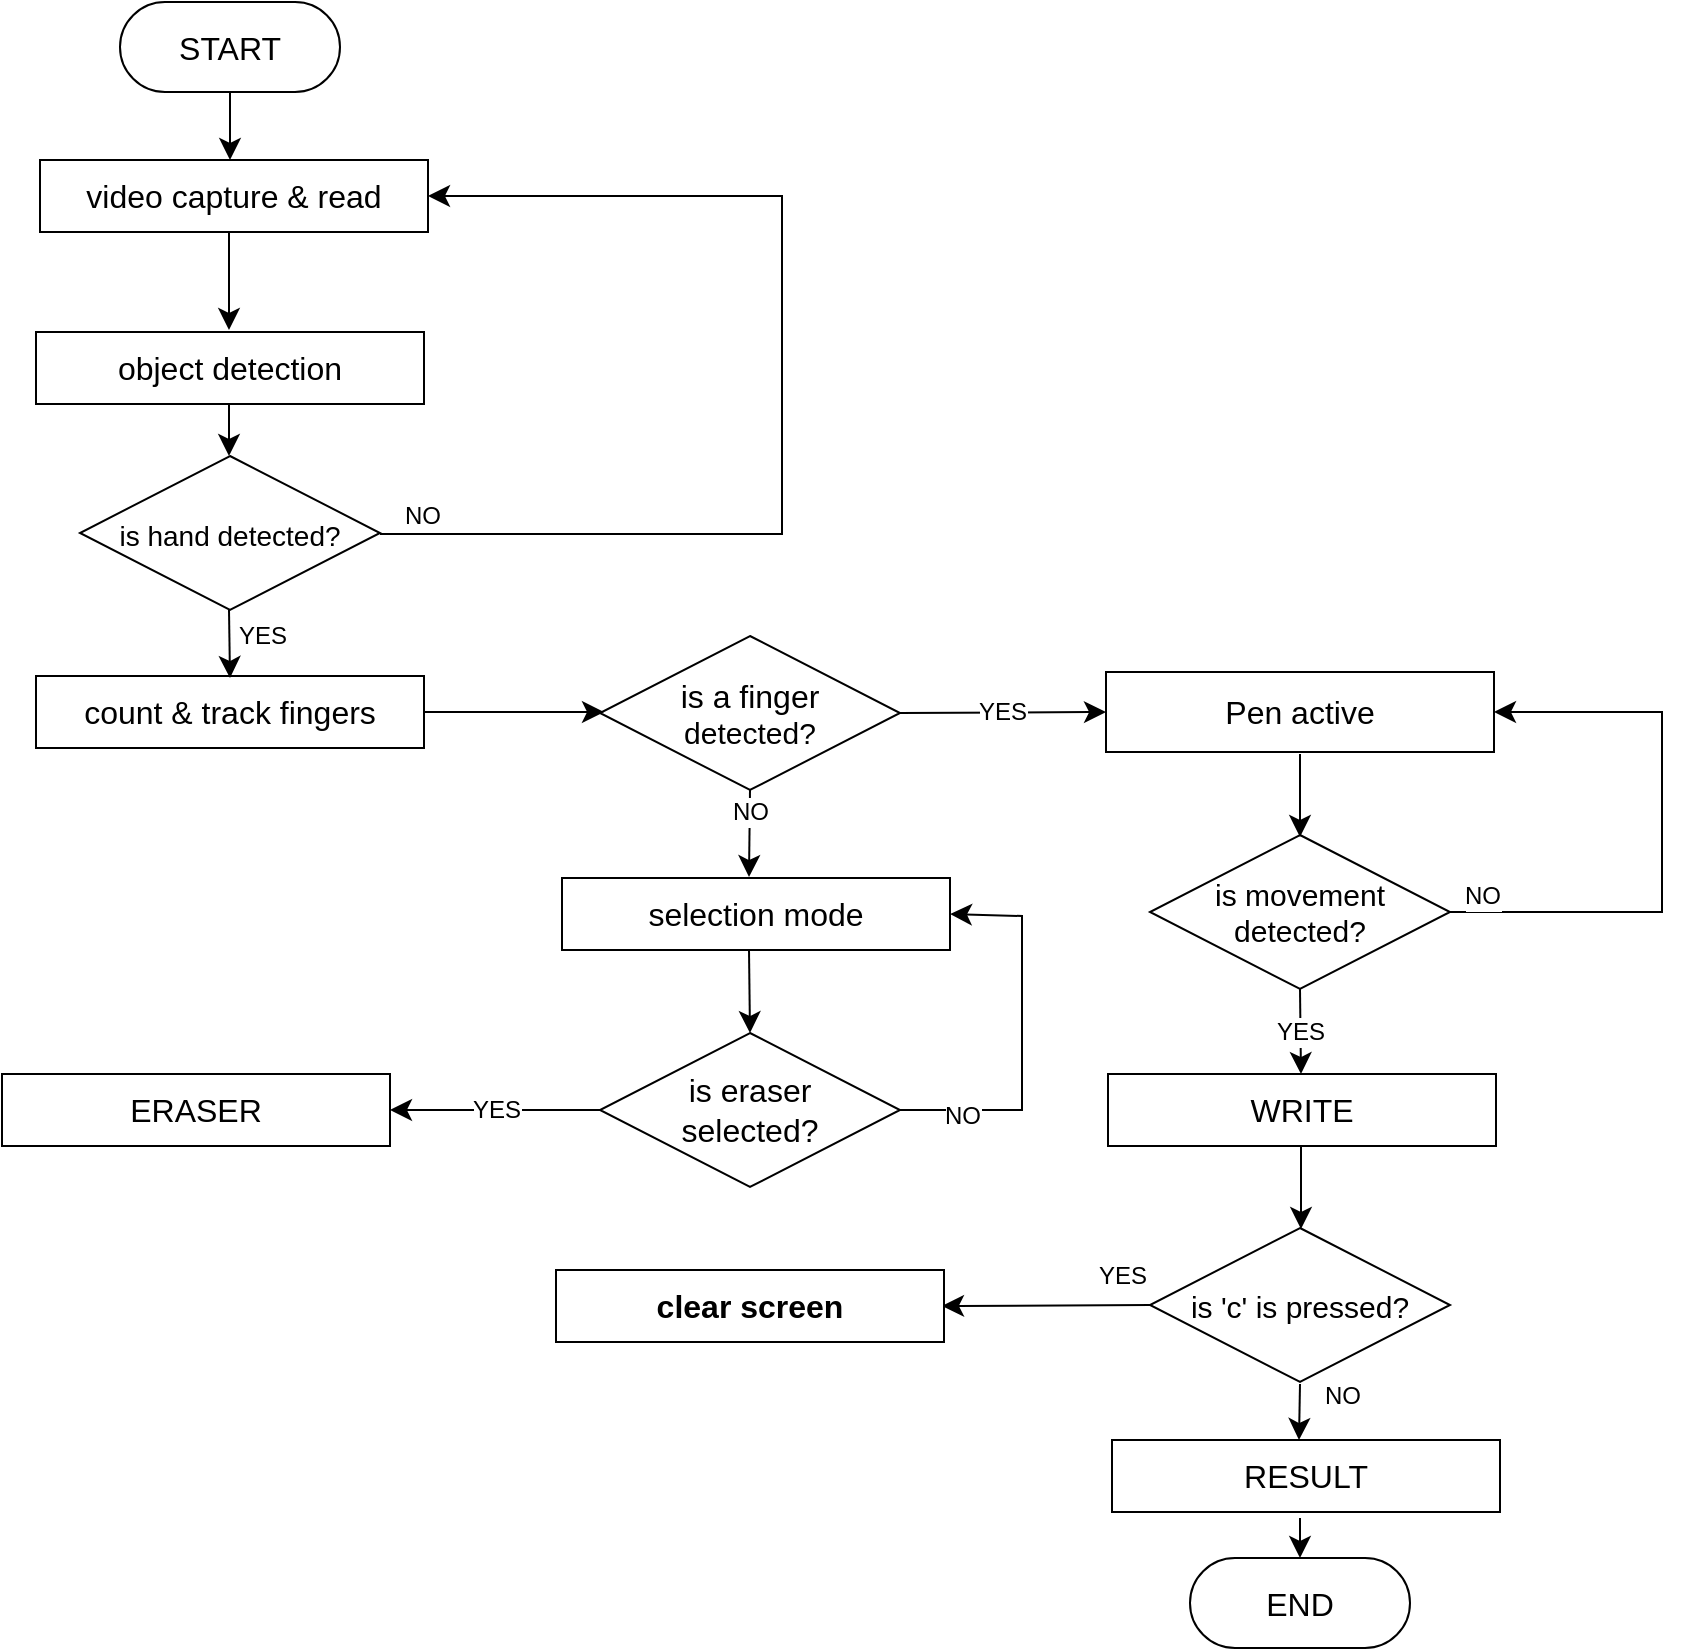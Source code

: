<mxfile version="20.8.23" type="github">
  <diagram name="Page-1" id="wpBAy0d6-JKJUzAO7_tA">
    <mxGraphModel dx="2534" dy="1646" grid="1" gridSize="10" guides="1" tooltips="1" connect="1" arrows="1" fold="1" page="1" pageScale="1" pageWidth="1100" pageHeight="850" math="0" shadow="0">
      <root>
        <mxCell id="0" />
        <mxCell id="1" parent="0" />
        <mxCell id="4oQygGd5F-jImhbLc5P--1" value="&lt;div&gt;START&lt;/div&gt;" style="rounded=1;whiteSpace=wrap;html=1;fontSize=16;arcSize=50;" parent="1" vertex="1">
          <mxGeometry x="-531" y="-207" width="110" height="45" as="geometry" />
        </mxCell>
        <mxCell id="4oQygGd5F-jImhbLc5P--2" value="END" style="rounded=1;whiteSpace=wrap;html=1;fontSize=16;arcSize=50;" parent="1" vertex="1">
          <mxGeometry x="4" y="571" width="110" height="45" as="geometry" />
        </mxCell>
        <mxCell id="4oQygGd5F-jImhbLc5P--3" value="video capture &amp;amp; read" style="rounded=0;whiteSpace=wrap;html=1;fontSize=16;" parent="1" vertex="1">
          <mxGeometry x="-571" y="-128" width="194" height="36" as="geometry" />
        </mxCell>
        <mxCell id="4oQygGd5F-jImhbLc5P--53" value="YES" style="edgeStyle=none;rounded=0;orthogonalLoop=1;jettySize=auto;html=1;fontSize=12;startSize=8;endSize=8;exitX=0;exitY=0.5;exitDx=0;exitDy=0;entryX=1;entryY=0.5;entryDx=0;entryDy=0;" parent="1" source="4oQygGd5F-jImhbLc5P--16" target="4oQygGd5F-jImhbLc5P--24" edge="1">
          <mxGeometry relative="1" as="geometry">
            <mxPoint x="-300" y="370" as="sourcePoint" />
            <Array as="points">
              <mxPoint x="-380" y="347" />
            </Array>
          </mxGeometry>
        </mxCell>
        <mxCell id="4oQygGd5F-jImhbLc5P--16" value="&lt;div&gt;is eraser &lt;br&gt;&lt;/div&gt;&lt;div&gt;selected?&lt;br&gt;&lt;/div&gt;" style="rhombus;whiteSpace=wrap;html=1;fontSize=16;" parent="1" vertex="1">
          <mxGeometry x="-291" y="308.5" width="150" height="77" as="geometry" />
        </mxCell>
        <mxCell id="4oQygGd5F-jImhbLc5P--19" value="WRITE" style="rounded=0;whiteSpace=wrap;html=1;fontSize=16;" parent="1" vertex="1">
          <mxGeometry x="-37" y="329" width="194" height="36" as="geometry" />
        </mxCell>
        <mxCell id="4oQygGd5F-jImhbLc5P--56" value="YES" style="edgeStyle=none;curved=1;rounded=0;orthogonalLoop=1;jettySize=auto;html=1;fontSize=12;startSize=8;endSize=8;exitX=0;exitY=0.5;exitDx=0;exitDy=0;" parent="1" source="4oQygGd5F-jImhbLc5P--32" edge="1">
          <mxGeometry x="-0.732" y="-15" relative="1" as="geometry">
            <mxPoint x="-80" y="450" as="sourcePoint" />
            <mxPoint x="-120" y="445" as="targetPoint" />
            <mxPoint as="offset" />
          </mxGeometry>
        </mxCell>
        <mxCell id="4oQygGd5F-jImhbLc5P--20" value="&lt;b&gt;clear screen&lt;/b&gt;" style="rounded=0;whiteSpace=wrap;html=1;fontSize=16;" parent="1" vertex="1">
          <mxGeometry x="-313" y="427" width="194" height="36" as="geometry" />
        </mxCell>
        <mxCell id="4oQygGd5F-jImhbLc5P--21" value="selection mode" style="rounded=0;whiteSpace=wrap;html=1;fontSize=16;" parent="1" vertex="1">
          <mxGeometry x="-310" y="231" width="194" height="36" as="geometry" />
        </mxCell>
        <mxCell id="4oQygGd5F-jImhbLc5P--22" value="Pen active" style="rounded=0;whiteSpace=wrap;html=1;fontSize=16;" parent="1" vertex="1">
          <mxGeometry x="-38" y="128" width="194" height="40" as="geometry" />
        </mxCell>
        <mxCell id="4oQygGd5F-jImhbLc5P--23" value="object detection" style="rounded=0;whiteSpace=wrap;html=1;fontSize=16;" parent="1" vertex="1">
          <mxGeometry x="-573" y="-42" width="194" height="36" as="geometry" />
        </mxCell>
        <mxCell id="4oQygGd5F-jImhbLc5P--24" value="ERASER" style="rounded=0;whiteSpace=wrap;html=1;fontSize=16;" parent="1" vertex="1">
          <mxGeometry x="-590" y="329" width="194" height="36" as="geometry" />
        </mxCell>
        <mxCell id="4oQygGd5F-jImhbLc5P--26" value="count &amp;amp; track fingers" style="rounded=0;whiteSpace=wrap;html=1;fontSize=16;" parent="1" vertex="1">
          <mxGeometry x="-573" y="130" width="194" height="36" as="geometry" />
        </mxCell>
        <mxCell id="4oQygGd5F-jImhbLc5P--27" value="&lt;div&gt;RESULT&lt;/div&gt;" style="rounded=0;whiteSpace=wrap;html=1;fontSize=16;" parent="1" vertex="1">
          <mxGeometry x="-35" y="512" width="194" height="36" as="geometry" />
        </mxCell>
        <mxCell id="4oQygGd5F-jImhbLc5P--30" value="&lt;div&gt;is a finger &lt;br&gt;&lt;/div&gt;&lt;div style=&quot;font-size: 15px;&quot;&gt;detected?&lt;br&gt;&lt;/div&gt;" style="rhombus;whiteSpace=wrap;html=1;fontSize=16;" parent="1" vertex="1">
          <mxGeometry x="-291" y="110" width="150" height="77" as="geometry" />
        </mxCell>
        <mxCell id="4oQygGd5F-jImhbLc5P--31" value="&lt;font style=&quot;font-size: 14px;&quot;&gt;is hand detected? &lt;/font&gt;" style="rhombus;whiteSpace=wrap;html=1;fontSize=16;" parent="1" vertex="1">
          <mxGeometry x="-551" y="20" width="150" height="77" as="geometry" />
        </mxCell>
        <mxCell id="4oQygGd5F-jImhbLc5P--32" value="&lt;font style=&quot;font-size: 15px;&quot;&gt;is &#39;c&#39; is pressed?&lt;/font&gt;" style="rhombus;whiteSpace=wrap;html=1;fontSize=16;" parent="1" vertex="1">
          <mxGeometry x="-16" y="406" width="150" height="77" as="geometry" />
        </mxCell>
        <mxCell id="4oQygGd5F-jImhbLc5P--36" value="&lt;div style=&quot;font-size: 15px;&quot;&gt;&lt;font style=&quot;font-size: 15px;&quot;&gt;is movement &lt;br&gt;&lt;/font&gt;&lt;/div&gt;&lt;div style=&quot;font-size: 15px;&quot;&gt;&lt;font style=&quot;font-size: 15px;&quot;&gt;detected?&lt;font style=&quot;font-size: 15px;&quot;&gt;&lt;br&gt;&lt;/font&gt;&lt;/font&gt;&lt;/div&gt;" style="rhombus;whiteSpace=wrap;html=1;fontSize=16;" parent="1" vertex="1">
          <mxGeometry x="-16" y="209.5" width="150" height="77" as="geometry" />
        </mxCell>
        <mxCell id="4oQygGd5F-jImhbLc5P--37" style="edgeStyle=none;curved=1;rounded=0;orthogonalLoop=1;jettySize=auto;html=1;exitX=0;exitY=1;exitDx=0;exitDy=0;fontSize=12;startSize=8;endSize=8;" parent="1" source="4oQygGd5F-jImhbLc5P--32" target="4oQygGd5F-jImhbLc5P--32" edge="1">
          <mxGeometry relative="1" as="geometry" />
        </mxCell>
        <mxCell id="4oQygGd5F-jImhbLc5P--39" value="" style="endArrow=classic;html=1;rounded=0;fontSize=12;startSize=8;endSize=8;curved=1;exitX=0.5;exitY=1;exitDx=0;exitDy=0;" parent="1" source="4oQygGd5F-jImhbLc5P--1" edge="1">
          <mxGeometry width="50" height="50" relative="1" as="geometry">
            <mxPoint x="-476" y="-147" as="sourcePoint" />
            <mxPoint x="-476" y="-128" as="targetPoint" />
          </mxGeometry>
        </mxCell>
        <mxCell id="4oQygGd5F-jImhbLc5P--40" value="" style="endArrow=classic;html=1;rounded=0;fontSize=12;startSize=8;endSize=8;curved=1;" parent="1" edge="1">
          <mxGeometry width="50" height="50" relative="1" as="geometry">
            <mxPoint x="-476.5" y="-92" as="sourcePoint" />
            <mxPoint x="-476.5" y="-43" as="targetPoint" />
          </mxGeometry>
        </mxCell>
        <mxCell id="4oQygGd5F-jImhbLc5P--41" value="" style="endArrow=classic;html=1;rounded=0;fontSize=12;startSize=8;endSize=8;curved=1;" parent="1" edge="1">
          <mxGeometry width="50" height="50" relative="1" as="geometry">
            <mxPoint x="-476.5" y="-6" as="sourcePoint" />
            <mxPoint x="-476.5" y="20" as="targetPoint" />
          </mxGeometry>
        </mxCell>
        <mxCell id="4oQygGd5F-jImhbLc5P--42" value="&lt;div&gt;YES&lt;/div&gt;" style="endArrow=classic;html=1;rounded=0;fontSize=12;startSize=8;endSize=8;curved=1;" parent="1" edge="1">
          <mxGeometry x="-0.221" y="16" width="50" height="50" relative="1" as="geometry">
            <mxPoint x="-476.5" y="97" as="sourcePoint" />
            <mxPoint x="-476" y="131" as="targetPoint" />
            <mxPoint as="offset" />
          </mxGeometry>
        </mxCell>
        <mxCell id="4oQygGd5F-jImhbLc5P--43" value="" style="endArrow=classic;html=1;rounded=0;fontSize=12;startSize=8;endSize=8;curved=1;exitX=1;exitY=0.5;exitDx=0;exitDy=0;" parent="1" source="4oQygGd5F-jImhbLc5P--26" edge="1">
          <mxGeometry width="50" height="50" relative="1" as="geometry">
            <mxPoint x="-333" y="127" as="sourcePoint" />
            <mxPoint x="-289" y="148" as="targetPoint" />
          </mxGeometry>
        </mxCell>
        <mxCell id="4oQygGd5F-jImhbLc5P--44" value="YES" style="endArrow=classic;html=1;rounded=0;fontSize=12;startSize=8;endSize=8;curved=1;entryX=0;entryY=0.5;entryDx=0;entryDy=0;exitX=1;exitY=0.5;exitDx=0;exitDy=0;" parent="1" source="4oQygGd5F-jImhbLc5P--30" target="4oQygGd5F-jImhbLc5P--22" edge="1">
          <mxGeometry width="50" height="50" relative="1" as="geometry">
            <mxPoint x="-116" y="130" as="sourcePoint" />
            <mxPoint x="-116" y="179" as="targetPoint" />
          </mxGeometry>
        </mxCell>
        <mxCell id="4oQygGd5F-jImhbLc5P--45" value="NO" style="endArrow=classic;html=1;rounded=0;fontSize=12;startSize=8;endSize=8;curved=1;exitX=0.5;exitY=1;exitDx=0;exitDy=0;" parent="1" source="4oQygGd5F-jImhbLc5P--30" edge="1">
          <mxGeometry x="-0.47" width="50" height="50" relative="1" as="geometry">
            <mxPoint x="-210" y="200" as="sourcePoint" />
            <mxPoint x="-216.5" y="230.5" as="targetPoint" />
            <Array as="points" />
            <mxPoint as="offset" />
          </mxGeometry>
        </mxCell>
        <mxCell id="4oQygGd5F-jImhbLc5P--46" value="NO" style="endArrow=classic;html=1;rounded=0;fontSize=12;startSize=8;endSize=8;exitX=1;exitY=0.5;exitDx=0;exitDy=0;entryX=1;entryY=0.5;entryDx=0;entryDy=0;" parent="1" source="4oQygGd5F-jImhbLc5P--36" target="4oQygGd5F-jImhbLc5P--22" edge="1">
          <mxGeometry x="-0.89" y="8" width="50" height="50" relative="1" as="geometry">
            <mxPoint x="-57" y="196" as="sourcePoint" />
            <mxPoint x="160" y="148" as="targetPoint" />
            <Array as="points">
              <mxPoint x="240" y="248" />
              <mxPoint x="240" y="148" />
            </Array>
            <mxPoint as="offset" />
          </mxGeometry>
        </mxCell>
        <mxCell id="4oQygGd5F-jImhbLc5P--47" value="" style="endArrow=classic;html=1;rounded=0;fontSize=12;startSize=8;endSize=8;curved=1;entryX=0.5;entryY=0;entryDx=0;entryDy=0;" parent="1" target="4oQygGd5F-jImhbLc5P--16" edge="1">
          <mxGeometry width="50" height="50" relative="1" as="geometry">
            <mxPoint x="-216.5" y="267" as="sourcePoint" />
            <mxPoint x="-216.5" y="316" as="targetPoint" />
          </mxGeometry>
        </mxCell>
        <mxCell id="4oQygGd5F-jImhbLc5P--48" value="&lt;div&gt;YES&lt;/div&gt;" style="endArrow=classic;html=1;rounded=0;fontSize=12;startSize=8;endSize=8;curved=1;exitX=0.5;exitY=1;exitDx=0;exitDy=0;" parent="1" source="4oQygGd5F-jImhbLc5P--36" edge="1">
          <mxGeometry width="50" height="50" relative="1" as="geometry">
            <mxPoint x="59.5" y="280" as="sourcePoint" />
            <mxPoint x="59.5" y="329" as="targetPoint" />
          </mxGeometry>
        </mxCell>
        <mxCell id="4oQygGd5F-jImhbLc5P--49" value="" style="endArrow=classic;html=1;rounded=0;fontSize=12;startSize=8;endSize=8;curved=1;entryX=0.5;entryY=0;entryDx=0;entryDy=0;" parent="1" edge="1">
          <mxGeometry width="50" height="50" relative="1" as="geometry">
            <mxPoint x="59" y="169" as="sourcePoint" />
            <mxPoint x="59" y="210.5" as="targetPoint" />
          </mxGeometry>
        </mxCell>
        <mxCell id="4oQygGd5F-jImhbLc5P--50" value="" style="endArrow=classic;html=1;rounded=0;fontSize=12;startSize=8;endSize=8;curved=1;" parent="1" edge="1">
          <mxGeometry width="50" height="50" relative="1" as="geometry">
            <mxPoint x="59.5" y="365" as="sourcePoint" />
            <mxPoint x="59.5" y="406.5" as="targetPoint" />
          </mxGeometry>
        </mxCell>
        <mxCell id="4oQygGd5F-jImhbLc5P--58" value="NO" style="edgeStyle=none;curved=1;rounded=0;orthogonalLoop=1;jettySize=auto;html=1;fontSize=12;startSize=8;endSize=8;entryX=0.5;entryY=0;entryDx=0;entryDy=0;" parent="1" edge="1">
          <mxGeometry x="-0.598" y="21" relative="1" as="geometry">
            <mxPoint x="59" y="484" as="sourcePoint" />
            <mxPoint x="58.5" y="512" as="targetPoint" />
            <mxPoint as="offset" />
          </mxGeometry>
        </mxCell>
        <mxCell id="4oQygGd5F-jImhbLc5P--59" value="" style="edgeStyle=none;curved=1;rounded=0;orthogonalLoop=1;jettySize=auto;html=1;fontSize=12;startSize=8;endSize=8;entryX=0.5;entryY=0;entryDx=0;entryDy=0;" parent="1" edge="1">
          <mxGeometry relative="1" as="geometry">
            <mxPoint x="59" y="551" as="sourcePoint" />
            <mxPoint x="59" y="571" as="targetPoint" />
          </mxGeometry>
        </mxCell>
        <mxCell id="4oQygGd5F-jImhbLc5P--60" value="NO" style="endArrow=classic;html=1;rounded=0;fontSize=12;startSize=8;endSize=8;entryX=1;entryY=0.5;entryDx=0;entryDy=0;" parent="1" target="4oQygGd5F-jImhbLc5P--3" edge="1">
          <mxGeometry x="-0.923" y="9" width="50" height="50" relative="1" as="geometry">
            <mxPoint x="-401" y="59" as="sourcePoint" />
            <mxPoint x="-351" y="9" as="targetPoint" />
            <Array as="points">
              <mxPoint x="-200" y="59" />
              <mxPoint x="-200" y="-110" />
            </Array>
            <mxPoint as="offset" />
          </mxGeometry>
        </mxCell>
        <mxCell id="nfhWg-ZAN6cc5TRInI4Y-1" value="NO" style="endArrow=classic;html=1;rounded=0;fontSize=12;startSize=8;endSize=8;exitX=1;exitY=0.5;exitDx=0;exitDy=0;entryX=1;entryY=0.5;entryDx=0;entryDy=0;" parent="1" source="4oQygGd5F-jImhbLc5P--16" target="4oQygGd5F-jImhbLc5P--21" edge="1">
          <mxGeometry x="-0.68" y="-3" width="50" height="50" relative="1" as="geometry">
            <mxPoint x="-119" y="350" as="sourcePoint" />
            <mxPoint x="-80" y="250" as="targetPoint" />
            <Array as="points">
              <mxPoint x="-80" y="347" />
              <mxPoint x="-80" y="250" />
            </Array>
            <mxPoint as="offset" />
          </mxGeometry>
        </mxCell>
      </root>
    </mxGraphModel>
  </diagram>
</mxfile>
